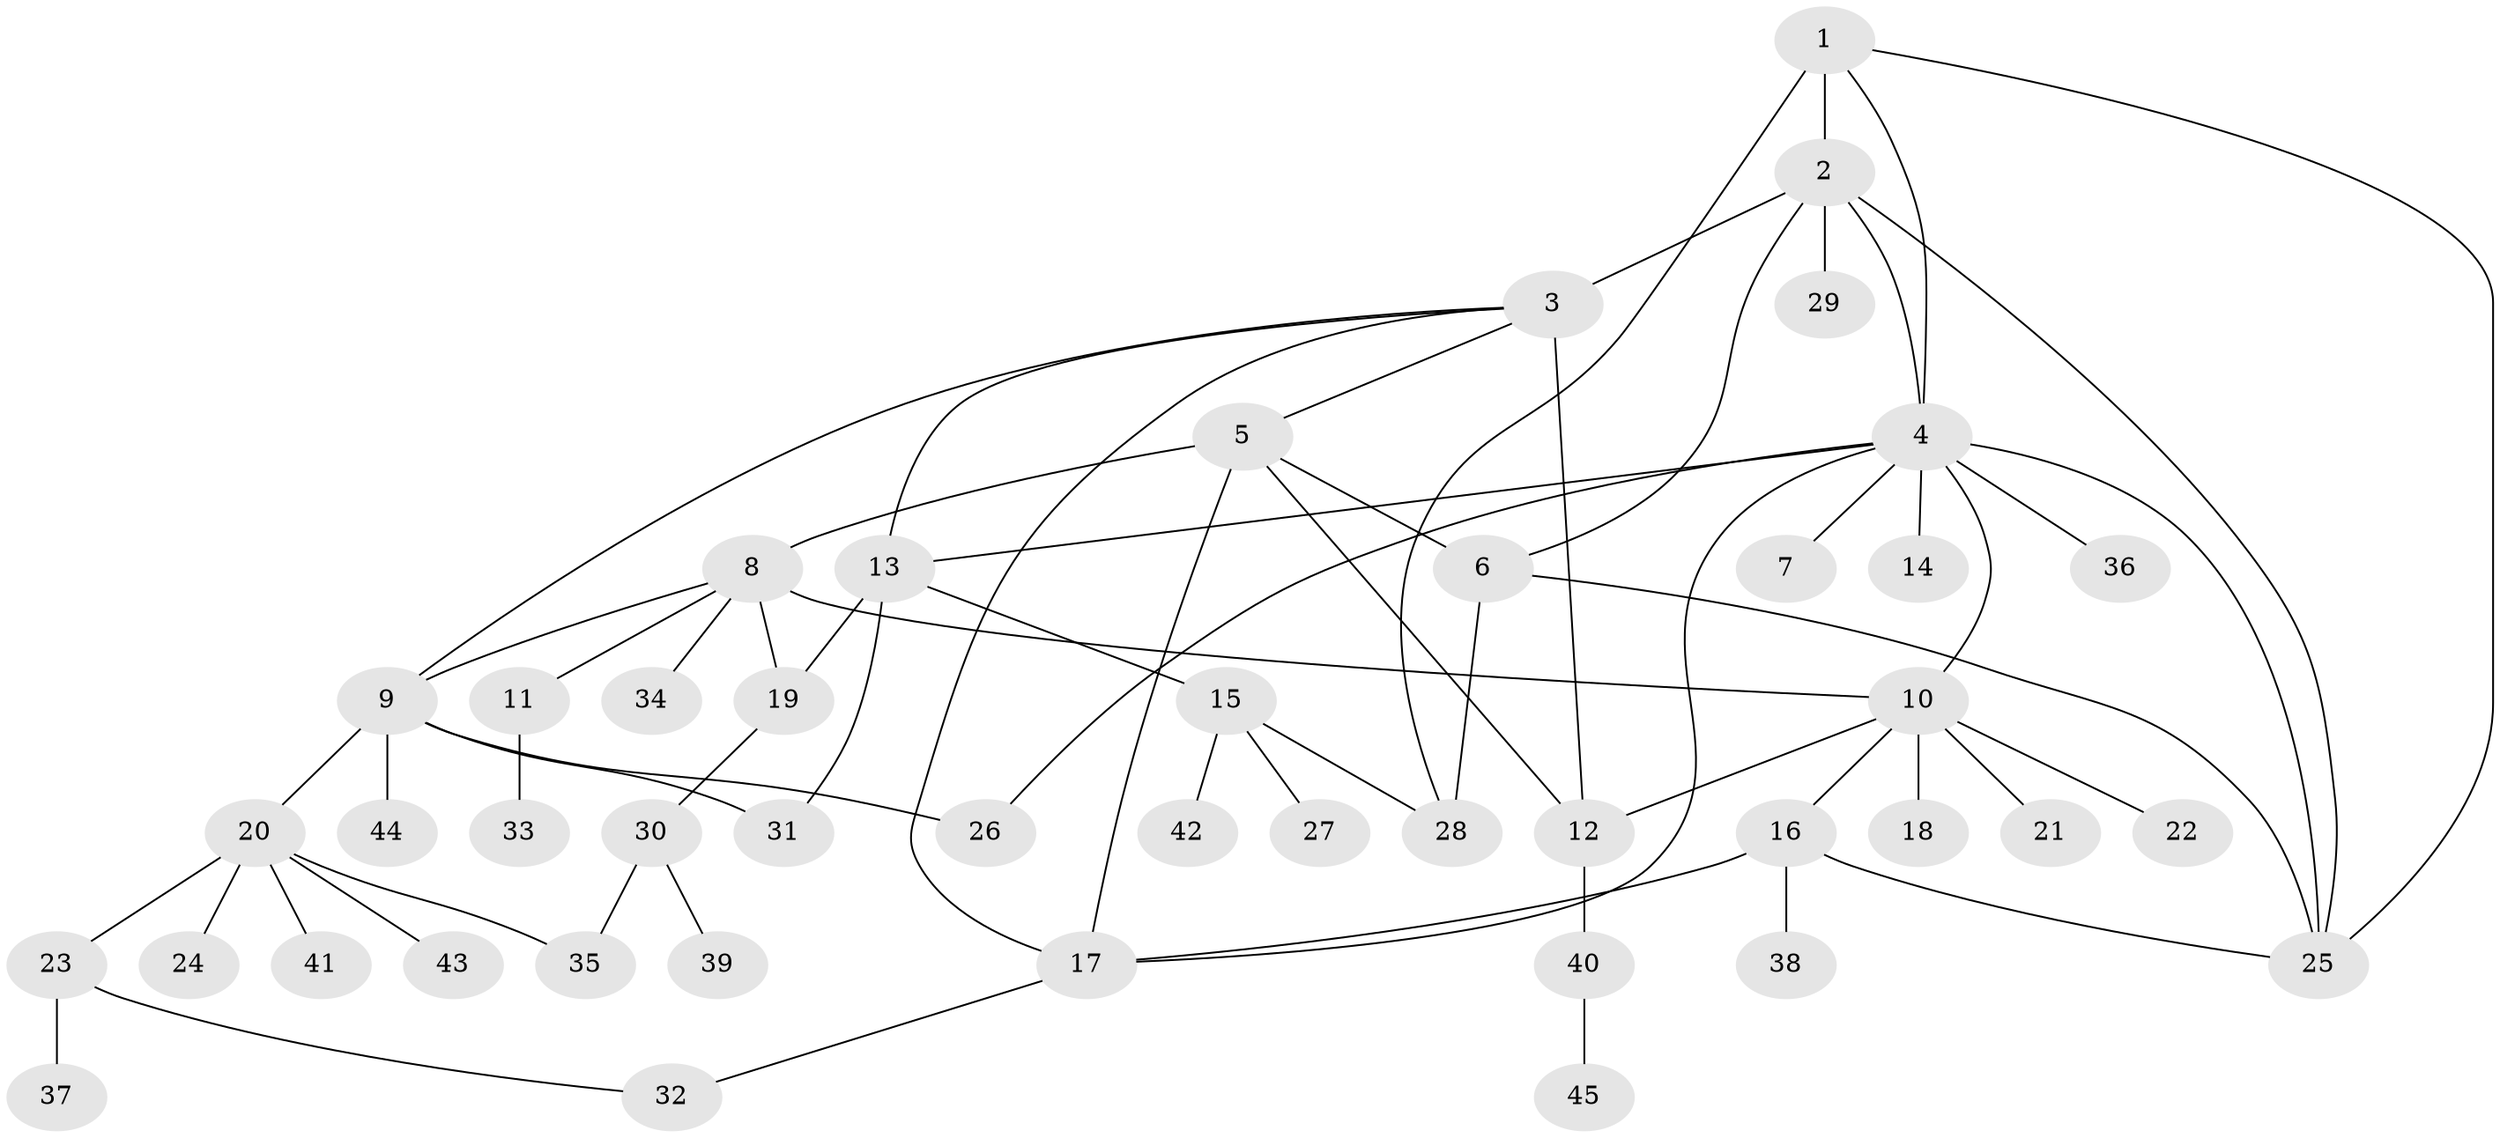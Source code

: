 // original degree distribution, {6: 0.0449438202247191, 8: 0.02247191011235955, 15: 0.011235955056179775, 11: 0.02247191011235955, 4: 0.033707865168539325, 2: 0.1797752808988764, 7: 0.033707865168539325, 3: 0.10112359550561797, 1: 0.5393258426966292, 5: 0.011235955056179775}
// Generated by graph-tools (version 1.1) at 2025/35/03/09/25 02:35:36]
// undirected, 45 vertices, 65 edges
graph export_dot {
graph [start="1"]
  node [color=gray90,style=filled];
  1;
  2;
  3;
  4;
  5;
  6;
  7;
  8;
  9;
  10;
  11;
  12;
  13;
  14;
  15;
  16;
  17;
  18;
  19;
  20;
  21;
  22;
  23;
  24;
  25;
  26;
  27;
  28;
  29;
  30;
  31;
  32;
  33;
  34;
  35;
  36;
  37;
  38;
  39;
  40;
  41;
  42;
  43;
  44;
  45;
  1 -- 2 [weight=1.0];
  1 -- 4 [weight=1.0];
  1 -- 25 [weight=1.0];
  1 -- 28 [weight=2.0];
  2 -- 3 [weight=1.0];
  2 -- 4 [weight=1.0];
  2 -- 6 [weight=1.0];
  2 -- 25 [weight=1.0];
  2 -- 29 [weight=2.0];
  3 -- 5 [weight=1.0];
  3 -- 9 [weight=1.0];
  3 -- 12 [weight=9.0];
  3 -- 13 [weight=1.0];
  3 -- 17 [weight=1.0];
  4 -- 7 [weight=1.0];
  4 -- 10 [weight=1.0];
  4 -- 13 [weight=1.0];
  4 -- 14 [weight=1.0];
  4 -- 17 [weight=1.0];
  4 -- 25 [weight=1.0];
  4 -- 26 [weight=1.0];
  4 -- 36 [weight=1.0];
  5 -- 6 [weight=1.0];
  5 -- 8 [weight=1.0];
  5 -- 12 [weight=1.0];
  5 -- 17 [weight=1.0];
  6 -- 25 [weight=1.0];
  6 -- 28 [weight=1.0];
  8 -- 9 [weight=1.0];
  8 -- 10 [weight=1.0];
  8 -- 11 [weight=1.0];
  8 -- 19 [weight=4.0];
  8 -- 34 [weight=1.0];
  9 -- 20 [weight=1.0];
  9 -- 26 [weight=1.0];
  9 -- 31 [weight=1.0];
  9 -- 44 [weight=1.0];
  10 -- 12 [weight=1.0];
  10 -- 16 [weight=1.0];
  10 -- 18 [weight=1.0];
  10 -- 21 [weight=1.0];
  10 -- 22 [weight=1.0];
  11 -- 33 [weight=1.0];
  12 -- 40 [weight=1.0];
  13 -- 15 [weight=1.0];
  13 -- 19 [weight=1.0];
  13 -- 31 [weight=2.0];
  15 -- 27 [weight=1.0];
  15 -- 28 [weight=1.0];
  15 -- 42 [weight=1.0];
  16 -- 17 [weight=1.0];
  16 -- 25 [weight=2.0];
  16 -- 38 [weight=2.0];
  17 -- 32 [weight=1.0];
  19 -- 30 [weight=1.0];
  20 -- 23 [weight=1.0];
  20 -- 24 [weight=1.0];
  20 -- 35 [weight=1.0];
  20 -- 41 [weight=1.0];
  20 -- 43 [weight=1.0];
  23 -- 32 [weight=1.0];
  23 -- 37 [weight=1.0];
  30 -- 35 [weight=1.0];
  30 -- 39 [weight=1.0];
  40 -- 45 [weight=1.0];
}
